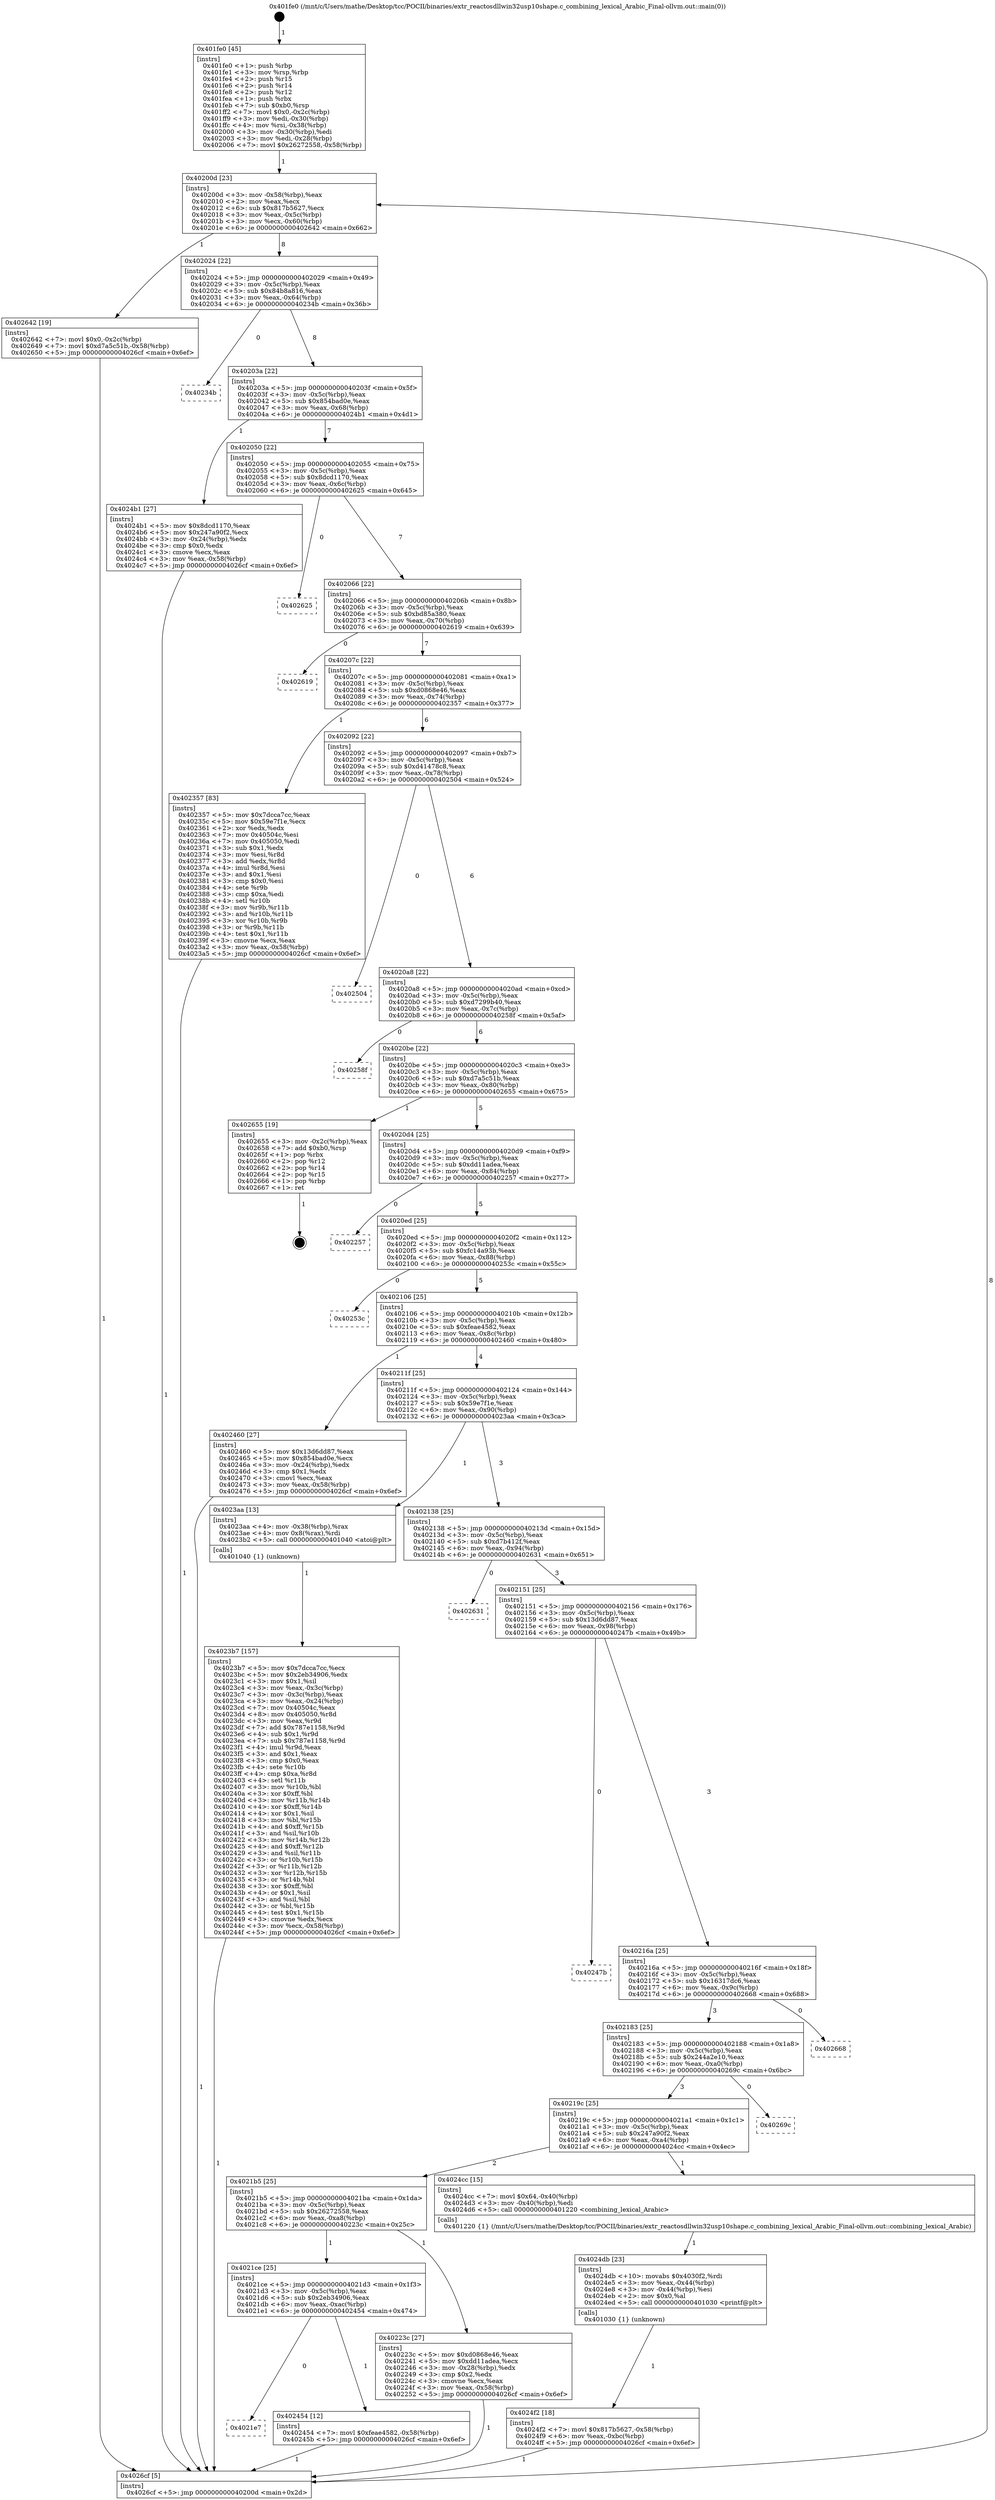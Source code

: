 digraph "0x401fe0" {
  label = "0x401fe0 (/mnt/c/Users/mathe/Desktop/tcc/POCII/binaries/extr_reactosdllwin32usp10shape.c_combining_lexical_Arabic_Final-ollvm.out::main(0))"
  labelloc = "t"
  node[shape=record]

  Entry [label="",width=0.3,height=0.3,shape=circle,fillcolor=black,style=filled]
  "0x40200d" [label="{
     0x40200d [23]\l
     | [instrs]\l
     &nbsp;&nbsp;0x40200d \<+3\>: mov -0x58(%rbp),%eax\l
     &nbsp;&nbsp;0x402010 \<+2\>: mov %eax,%ecx\l
     &nbsp;&nbsp;0x402012 \<+6\>: sub $0x817b5627,%ecx\l
     &nbsp;&nbsp;0x402018 \<+3\>: mov %eax,-0x5c(%rbp)\l
     &nbsp;&nbsp;0x40201b \<+3\>: mov %ecx,-0x60(%rbp)\l
     &nbsp;&nbsp;0x40201e \<+6\>: je 0000000000402642 \<main+0x662\>\l
  }"]
  "0x402642" [label="{
     0x402642 [19]\l
     | [instrs]\l
     &nbsp;&nbsp;0x402642 \<+7\>: movl $0x0,-0x2c(%rbp)\l
     &nbsp;&nbsp;0x402649 \<+7\>: movl $0xd7a5c51b,-0x58(%rbp)\l
     &nbsp;&nbsp;0x402650 \<+5\>: jmp 00000000004026cf \<main+0x6ef\>\l
  }"]
  "0x402024" [label="{
     0x402024 [22]\l
     | [instrs]\l
     &nbsp;&nbsp;0x402024 \<+5\>: jmp 0000000000402029 \<main+0x49\>\l
     &nbsp;&nbsp;0x402029 \<+3\>: mov -0x5c(%rbp),%eax\l
     &nbsp;&nbsp;0x40202c \<+5\>: sub $0x84b8a816,%eax\l
     &nbsp;&nbsp;0x402031 \<+3\>: mov %eax,-0x64(%rbp)\l
     &nbsp;&nbsp;0x402034 \<+6\>: je 000000000040234b \<main+0x36b\>\l
  }"]
  Exit [label="",width=0.3,height=0.3,shape=circle,fillcolor=black,style=filled,peripheries=2]
  "0x40234b" [label="{
     0x40234b\l
  }", style=dashed]
  "0x40203a" [label="{
     0x40203a [22]\l
     | [instrs]\l
     &nbsp;&nbsp;0x40203a \<+5\>: jmp 000000000040203f \<main+0x5f\>\l
     &nbsp;&nbsp;0x40203f \<+3\>: mov -0x5c(%rbp),%eax\l
     &nbsp;&nbsp;0x402042 \<+5\>: sub $0x854bad0e,%eax\l
     &nbsp;&nbsp;0x402047 \<+3\>: mov %eax,-0x68(%rbp)\l
     &nbsp;&nbsp;0x40204a \<+6\>: je 00000000004024b1 \<main+0x4d1\>\l
  }"]
  "0x4024f2" [label="{
     0x4024f2 [18]\l
     | [instrs]\l
     &nbsp;&nbsp;0x4024f2 \<+7\>: movl $0x817b5627,-0x58(%rbp)\l
     &nbsp;&nbsp;0x4024f9 \<+6\>: mov %eax,-0xbc(%rbp)\l
     &nbsp;&nbsp;0x4024ff \<+5\>: jmp 00000000004026cf \<main+0x6ef\>\l
  }"]
  "0x4024b1" [label="{
     0x4024b1 [27]\l
     | [instrs]\l
     &nbsp;&nbsp;0x4024b1 \<+5\>: mov $0x8dcd1170,%eax\l
     &nbsp;&nbsp;0x4024b6 \<+5\>: mov $0x247a90f2,%ecx\l
     &nbsp;&nbsp;0x4024bb \<+3\>: mov -0x24(%rbp),%edx\l
     &nbsp;&nbsp;0x4024be \<+3\>: cmp $0x0,%edx\l
     &nbsp;&nbsp;0x4024c1 \<+3\>: cmove %ecx,%eax\l
     &nbsp;&nbsp;0x4024c4 \<+3\>: mov %eax,-0x58(%rbp)\l
     &nbsp;&nbsp;0x4024c7 \<+5\>: jmp 00000000004026cf \<main+0x6ef\>\l
  }"]
  "0x402050" [label="{
     0x402050 [22]\l
     | [instrs]\l
     &nbsp;&nbsp;0x402050 \<+5\>: jmp 0000000000402055 \<main+0x75\>\l
     &nbsp;&nbsp;0x402055 \<+3\>: mov -0x5c(%rbp),%eax\l
     &nbsp;&nbsp;0x402058 \<+5\>: sub $0x8dcd1170,%eax\l
     &nbsp;&nbsp;0x40205d \<+3\>: mov %eax,-0x6c(%rbp)\l
     &nbsp;&nbsp;0x402060 \<+6\>: je 0000000000402625 \<main+0x645\>\l
  }"]
  "0x4024db" [label="{
     0x4024db [23]\l
     | [instrs]\l
     &nbsp;&nbsp;0x4024db \<+10\>: movabs $0x4030f2,%rdi\l
     &nbsp;&nbsp;0x4024e5 \<+3\>: mov %eax,-0x44(%rbp)\l
     &nbsp;&nbsp;0x4024e8 \<+3\>: mov -0x44(%rbp),%esi\l
     &nbsp;&nbsp;0x4024eb \<+2\>: mov $0x0,%al\l
     &nbsp;&nbsp;0x4024ed \<+5\>: call 0000000000401030 \<printf@plt\>\l
     | [calls]\l
     &nbsp;&nbsp;0x401030 \{1\} (unknown)\l
  }"]
  "0x402625" [label="{
     0x402625\l
  }", style=dashed]
  "0x402066" [label="{
     0x402066 [22]\l
     | [instrs]\l
     &nbsp;&nbsp;0x402066 \<+5\>: jmp 000000000040206b \<main+0x8b\>\l
     &nbsp;&nbsp;0x40206b \<+3\>: mov -0x5c(%rbp),%eax\l
     &nbsp;&nbsp;0x40206e \<+5\>: sub $0xbd85a380,%eax\l
     &nbsp;&nbsp;0x402073 \<+3\>: mov %eax,-0x70(%rbp)\l
     &nbsp;&nbsp;0x402076 \<+6\>: je 0000000000402619 \<main+0x639\>\l
  }"]
  "0x4021e7" [label="{
     0x4021e7\l
  }", style=dashed]
  "0x402619" [label="{
     0x402619\l
  }", style=dashed]
  "0x40207c" [label="{
     0x40207c [22]\l
     | [instrs]\l
     &nbsp;&nbsp;0x40207c \<+5\>: jmp 0000000000402081 \<main+0xa1\>\l
     &nbsp;&nbsp;0x402081 \<+3\>: mov -0x5c(%rbp),%eax\l
     &nbsp;&nbsp;0x402084 \<+5\>: sub $0xd0868e46,%eax\l
     &nbsp;&nbsp;0x402089 \<+3\>: mov %eax,-0x74(%rbp)\l
     &nbsp;&nbsp;0x40208c \<+6\>: je 0000000000402357 \<main+0x377\>\l
  }"]
  "0x402454" [label="{
     0x402454 [12]\l
     | [instrs]\l
     &nbsp;&nbsp;0x402454 \<+7\>: movl $0xfeae4582,-0x58(%rbp)\l
     &nbsp;&nbsp;0x40245b \<+5\>: jmp 00000000004026cf \<main+0x6ef\>\l
  }"]
  "0x402357" [label="{
     0x402357 [83]\l
     | [instrs]\l
     &nbsp;&nbsp;0x402357 \<+5\>: mov $0x7dcca7cc,%eax\l
     &nbsp;&nbsp;0x40235c \<+5\>: mov $0x59e7f1e,%ecx\l
     &nbsp;&nbsp;0x402361 \<+2\>: xor %edx,%edx\l
     &nbsp;&nbsp;0x402363 \<+7\>: mov 0x40504c,%esi\l
     &nbsp;&nbsp;0x40236a \<+7\>: mov 0x405050,%edi\l
     &nbsp;&nbsp;0x402371 \<+3\>: sub $0x1,%edx\l
     &nbsp;&nbsp;0x402374 \<+3\>: mov %esi,%r8d\l
     &nbsp;&nbsp;0x402377 \<+3\>: add %edx,%r8d\l
     &nbsp;&nbsp;0x40237a \<+4\>: imul %r8d,%esi\l
     &nbsp;&nbsp;0x40237e \<+3\>: and $0x1,%esi\l
     &nbsp;&nbsp;0x402381 \<+3\>: cmp $0x0,%esi\l
     &nbsp;&nbsp;0x402384 \<+4\>: sete %r9b\l
     &nbsp;&nbsp;0x402388 \<+3\>: cmp $0xa,%edi\l
     &nbsp;&nbsp;0x40238b \<+4\>: setl %r10b\l
     &nbsp;&nbsp;0x40238f \<+3\>: mov %r9b,%r11b\l
     &nbsp;&nbsp;0x402392 \<+3\>: and %r10b,%r11b\l
     &nbsp;&nbsp;0x402395 \<+3\>: xor %r10b,%r9b\l
     &nbsp;&nbsp;0x402398 \<+3\>: or %r9b,%r11b\l
     &nbsp;&nbsp;0x40239b \<+4\>: test $0x1,%r11b\l
     &nbsp;&nbsp;0x40239f \<+3\>: cmovne %ecx,%eax\l
     &nbsp;&nbsp;0x4023a2 \<+3\>: mov %eax,-0x58(%rbp)\l
     &nbsp;&nbsp;0x4023a5 \<+5\>: jmp 00000000004026cf \<main+0x6ef\>\l
  }"]
  "0x402092" [label="{
     0x402092 [22]\l
     | [instrs]\l
     &nbsp;&nbsp;0x402092 \<+5\>: jmp 0000000000402097 \<main+0xb7\>\l
     &nbsp;&nbsp;0x402097 \<+3\>: mov -0x5c(%rbp),%eax\l
     &nbsp;&nbsp;0x40209a \<+5\>: sub $0xd41478c8,%eax\l
     &nbsp;&nbsp;0x40209f \<+3\>: mov %eax,-0x78(%rbp)\l
     &nbsp;&nbsp;0x4020a2 \<+6\>: je 0000000000402504 \<main+0x524\>\l
  }"]
  "0x4023b7" [label="{
     0x4023b7 [157]\l
     | [instrs]\l
     &nbsp;&nbsp;0x4023b7 \<+5\>: mov $0x7dcca7cc,%ecx\l
     &nbsp;&nbsp;0x4023bc \<+5\>: mov $0x2eb34906,%edx\l
     &nbsp;&nbsp;0x4023c1 \<+3\>: mov $0x1,%sil\l
     &nbsp;&nbsp;0x4023c4 \<+3\>: mov %eax,-0x3c(%rbp)\l
     &nbsp;&nbsp;0x4023c7 \<+3\>: mov -0x3c(%rbp),%eax\l
     &nbsp;&nbsp;0x4023ca \<+3\>: mov %eax,-0x24(%rbp)\l
     &nbsp;&nbsp;0x4023cd \<+7\>: mov 0x40504c,%eax\l
     &nbsp;&nbsp;0x4023d4 \<+8\>: mov 0x405050,%r8d\l
     &nbsp;&nbsp;0x4023dc \<+3\>: mov %eax,%r9d\l
     &nbsp;&nbsp;0x4023df \<+7\>: add $0x787e1158,%r9d\l
     &nbsp;&nbsp;0x4023e6 \<+4\>: sub $0x1,%r9d\l
     &nbsp;&nbsp;0x4023ea \<+7\>: sub $0x787e1158,%r9d\l
     &nbsp;&nbsp;0x4023f1 \<+4\>: imul %r9d,%eax\l
     &nbsp;&nbsp;0x4023f5 \<+3\>: and $0x1,%eax\l
     &nbsp;&nbsp;0x4023f8 \<+3\>: cmp $0x0,%eax\l
     &nbsp;&nbsp;0x4023fb \<+4\>: sete %r10b\l
     &nbsp;&nbsp;0x4023ff \<+4\>: cmp $0xa,%r8d\l
     &nbsp;&nbsp;0x402403 \<+4\>: setl %r11b\l
     &nbsp;&nbsp;0x402407 \<+3\>: mov %r10b,%bl\l
     &nbsp;&nbsp;0x40240a \<+3\>: xor $0xff,%bl\l
     &nbsp;&nbsp;0x40240d \<+3\>: mov %r11b,%r14b\l
     &nbsp;&nbsp;0x402410 \<+4\>: xor $0xff,%r14b\l
     &nbsp;&nbsp;0x402414 \<+4\>: xor $0x1,%sil\l
     &nbsp;&nbsp;0x402418 \<+3\>: mov %bl,%r15b\l
     &nbsp;&nbsp;0x40241b \<+4\>: and $0xff,%r15b\l
     &nbsp;&nbsp;0x40241f \<+3\>: and %sil,%r10b\l
     &nbsp;&nbsp;0x402422 \<+3\>: mov %r14b,%r12b\l
     &nbsp;&nbsp;0x402425 \<+4\>: and $0xff,%r12b\l
     &nbsp;&nbsp;0x402429 \<+3\>: and %sil,%r11b\l
     &nbsp;&nbsp;0x40242c \<+3\>: or %r10b,%r15b\l
     &nbsp;&nbsp;0x40242f \<+3\>: or %r11b,%r12b\l
     &nbsp;&nbsp;0x402432 \<+3\>: xor %r12b,%r15b\l
     &nbsp;&nbsp;0x402435 \<+3\>: or %r14b,%bl\l
     &nbsp;&nbsp;0x402438 \<+3\>: xor $0xff,%bl\l
     &nbsp;&nbsp;0x40243b \<+4\>: or $0x1,%sil\l
     &nbsp;&nbsp;0x40243f \<+3\>: and %sil,%bl\l
     &nbsp;&nbsp;0x402442 \<+3\>: or %bl,%r15b\l
     &nbsp;&nbsp;0x402445 \<+4\>: test $0x1,%r15b\l
     &nbsp;&nbsp;0x402449 \<+3\>: cmovne %edx,%ecx\l
     &nbsp;&nbsp;0x40244c \<+3\>: mov %ecx,-0x58(%rbp)\l
     &nbsp;&nbsp;0x40244f \<+5\>: jmp 00000000004026cf \<main+0x6ef\>\l
  }"]
  "0x402504" [label="{
     0x402504\l
  }", style=dashed]
  "0x4020a8" [label="{
     0x4020a8 [22]\l
     | [instrs]\l
     &nbsp;&nbsp;0x4020a8 \<+5\>: jmp 00000000004020ad \<main+0xcd\>\l
     &nbsp;&nbsp;0x4020ad \<+3\>: mov -0x5c(%rbp),%eax\l
     &nbsp;&nbsp;0x4020b0 \<+5\>: sub $0xd7299b40,%eax\l
     &nbsp;&nbsp;0x4020b5 \<+3\>: mov %eax,-0x7c(%rbp)\l
     &nbsp;&nbsp;0x4020b8 \<+6\>: je 000000000040258f \<main+0x5af\>\l
  }"]
  "0x401fe0" [label="{
     0x401fe0 [45]\l
     | [instrs]\l
     &nbsp;&nbsp;0x401fe0 \<+1\>: push %rbp\l
     &nbsp;&nbsp;0x401fe1 \<+3\>: mov %rsp,%rbp\l
     &nbsp;&nbsp;0x401fe4 \<+2\>: push %r15\l
     &nbsp;&nbsp;0x401fe6 \<+2\>: push %r14\l
     &nbsp;&nbsp;0x401fe8 \<+2\>: push %r12\l
     &nbsp;&nbsp;0x401fea \<+1\>: push %rbx\l
     &nbsp;&nbsp;0x401feb \<+7\>: sub $0xb0,%rsp\l
     &nbsp;&nbsp;0x401ff2 \<+7\>: movl $0x0,-0x2c(%rbp)\l
     &nbsp;&nbsp;0x401ff9 \<+3\>: mov %edi,-0x30(%rbp)\l
     &nbsp;&nbsp;0x401ffc \<+4\>: mov %rsi,-0x38(%rbp)\l
     &nbsp;&nbsp;0x402000 \<+3\>: mov -0x30(%rbp),%edi\l
     &nbsp;&nbsp;0x402003 \<+3\>: mov %edi,-0x28(%rbp)\l
     &nbsp;&nbsp;0x402006 \<+7\>: movl $0x26272558,-0x58(%rbp)\l
  }"]
  "0x40258f" [label="{
     0x40258f\l
  }", style=dashed]
  "0x4020be" [label="{
     0x4020be [22]\l
     | [instrs]\l
     &nbsp;&nbsp;0x4020be \<+5\>: jmp 00000000004020c3 \<main+0xe3\>\l
     &nbsp;&nbsp;0x4020c3 \<+3\>: mov -0x5c(%rbp),%eax\l
     &nbsp;&nbsp;0x4020c6 \<+5\>: sub $0xd7a5c51b,%eax\l
     &nbsp;&nbsp;0x4020cb \<+3\>: mov %eax,-0x80(%rbp)\l
     &nbsp;&nbsp;0x4020ce \<+6\>: je 0000000000402655 \<main+0x675\>\l
  }"]
  "0x4026cf" [label="{
     0x4026cf [5]\l
     | [instrs]\l
     &nbsp;&nbsp;0x4026cf \<+5\>: jmp 000000000040200d \<main+0x2d\>\l
  }"]
  "0x402655" [label="{
     0x402655 [19]\l
     | [instrs]\l
     &nbsp;&nbsp;0x402655 \<+3\>: mov -0x2c(%rbp),%eax\l
     &nbsp;&nbsp;0x402658 \<+7\>: add $0xb0,%rsp\l
     &nbsp;&nbsp;0x40265f \<+1\>: pop %rbx\l
     &nbsp;&nbsp;0x402660 \<+2\>: pop %r12\l
     &nbsp;&nbsp;0x402662 \<+2\>: pop %r14\l
     &nbsp;&nbsp;0x402664 \<+2\>: pop %r15\l
     &nbsp;&nbsp;0x402666 \<+1\>: pop %rbp\l
     &nbsp;&nbsp;0x402667 \<+1\>: ret\l
  }"]
  "0x4020d4" [label="{
     0x4020d4 [25]\l
     | [instrs]\l
     &nbsp;&nbsp;0x4020d4 \<+5\>: jmp 00000000004020d9 \<main+0xf9\>\l
     &nbsp;&nbsp;0x4020d9 \<+3\>: mov -0x5c(%rbp),%eax\l
     &nbsp;&nbsp;0x4020dc \<+5\>: sub $0xdd11adea,%eax\l
     &nbsp;&nbsp;0x4020e1 \<+6\>: mov %eax,-0x84(%rbp)\l
     &nbsp;&nbsp;0x4020e7 \<+6\>: je 0000000000402257 \<main+0x277\>\l
  }"]
  "0x4021ce" [label="{
     0x4021ce [25]\l
     | [instrs]\l
     &nbsp;&nbsp;0x4021ce \<+5\>: jmp 00000000004021d3 \<main+0x1f3\>\l
     &nbsp;&nbsp;0x4021d3 \<+3\>: mov -0x5c(%rbp),%eax\l
     &nbsp;&nbsp;0x4021d6 \<+5\>: sub $0x2eb34906,%eax\l
     &nbsp;&nbsp;0x4021db \<+6\>: mov %eax,-0xac(%rbp)\l
     &nbsp;&nbsp;0x4021e1 \<+6\>: je 0000000000402454 \<main+0x474\>\l
  }"]
  "0x402257" [label="{
     0x402257\l
  }", style=dashed]
  "0x4020ed" [label="{
     0x4020ed [25]\l
     | [instrs]\l
     &nbsp;&nbsp;0x4020ed \<+5\>: jmp 00000000004020f2 \<main+0x112\>\l
     &nbsp;&nbsp;0x4020f2 \<+3\>: mov -0x5c(%rbp),%eax\l
     &nbsp;&nbsp;0x4020f5 \<+5\>: sub $0xfc14a93b,%eax\l
     &nbsp;&nbsp;0x4020fa \<+6\>: mov %eax,-0x88(%rbp)\l
     &nbsp;&nbsp;0x402100 \<+6\>: je 000000000040253c \<main+0x55c\>\l
  }"]
  "0x40223c" [label="{
     0x40223c [27]\l
     | [instrs]\l
     &nbsp;&nbsp;0x40223c \<+5\>: mov $0xd0868e46,%eax\l
     &nbsp;&nbsp;0x402241 \<+5\>: mov $0xdd11adea,%ecx\l
     &nbsp;&nbsp;0x402246 \<+3\>: mov -0x28(%rbp),%edx\l
     &nbsp;&nbsp;0x402249 \<+3\>: cmp $0x2,%edx\l
     &nbsp;&nbsp;0x40224c \<+3\>: cmovne %ecx,%eax\l
     &nbsp;&nbsp;0x40224f \<+3\>: mov %eax,-0x58(%rbp)\l
     &nbsp;&nbsp;0x402252 \<+5\>: jmp 00000000004026cf \<main+0x6ef\>\l
  }"]
  "0x40253c" [label="{
     0x40253c\l
  }", style=dashed]
  "0x402106" [label="{
     0x402106 [25]\l
     | [instrs]\l
     &nbsp;&nbsp;0x402106 \<+5\>: jmp 000000000040210b \<main+0x12b\>\l
     &nbsp;&nbsp;0x40210b \<+3\>: mov -0x5c(%rbp),%eax\l
     &nbsp;&nbsp;0x40210e \<+5\>: sub $0xfeae4582,%eax\l
     &nbsp;&nbsp;0x402113 \<+6\>: mov %eax,-0x8c(%rbp)\l
     &nbsp;&nbsp;0x402119 \<+6\>: je 0000000000402460 \<main+0x480\>\l
  }"]
  "0x4021b5" [label="{
     0x4021b5 [25]\l
     | [instrs]\l
     &nbsp;&nbsp;0x4021b5 \<+5\>: jmp 00000000004021ba \<main+0x1da\>\l
     &nbsp;&nbsp;0x4021ba \<+3\>: mov -0x5c(%rbp),%eax\l
     &nbsp;&nbsp;0x4021bd \<+5\>: sub $0x26272558,%eax\l
     &nbsp;&nbsp;0x4021c2 \<+6\>: mov %eax,-0xa8(%rbp)\l
     &nbsp;&nbsp;0x4021c8 \<+6\>: je 000000000040223c \<main+0x25c\>\l
  }"]
  "0x402460" [label="{
     0x402460 [27]\l
     | [instrs]\l
     &nbsp;&nbsp;0x402460 \<+5\>: mov $0x13d6dd87,%eax\l
     &nbsp;&nbsp;0x402465 \<+5\>: mov $0x854bad0e,%ecx\l
     &nbsp;&nbsp;0x40246a \<+3\>: mov -0x24(%rbp),%edx\l
     &nbsp;&nbsp;0x40246d \<+3\>: cmp $0x1,%edx\l
     &nbsp;&nbsp;0x402470 \<+3\>: cmovl %ecx,%eax\l
     &nbsp;&nbsp;0x402473 \<+3\>: mov %eax,-0x58(%rbp)\l
     &nbsp;&nbsp;0x402476 \<+5\>: jmp 00000000004026cf \<main+0x6ef\>\l
  }"]
  "0x40211f" [label="{
     0x40211f [25]\l
     | [instrs]\l
     &nbsp;&nbsp;0x40211f \<+5\>: jmp 0000000000402124 \<main+0x144\>\l
     &nbsp;&nbsp;0x402124 \<+3\>: mov -0x5c(%rbp),%eax\l
     &nbsp;&nbsp;0x402127 \<+5\>: sub $0x59e7f1e,%eax\l
     &nbsp;&nbsp;0x40212c \<+6\>: mov %eax,-0x90(%rbp)\l
     &nbsp;&nbsp;0x402132 \<+6\>: je 00000000004023aa \<main+0x3ca\>\l
  }"]
  "0x4024cc" [label="{
     0x4024cc [15]\l
     | [instrs]\l
     &nbsp;&nbsp;0x4024cc \<+7\>: movl $0x64,-0x40(%rbp)\l
     &nbsp;&nbsp;0x4024d3 \<+3\>: mov -0x40(%rbp),%edi\l
     &nbsp;&nbsp;0x4024d6 \<+5\>: call 0000000000401220 \<combining_lexical_Arabic\>\l
     | [calls]\l
     &nbsp;&nbsp;0x401220 \{1\} (/mnt/c/Users/mathe/Desktop/tcc/POCII/binaries/extr_reactosdllwin32usp10shape.c_combining_lexical_Arabic_Final-ollvm.out::combining_lexical_Arabic)\l
  }"]
  "0x4023aa" [label="{
     0x4023aa [13]\l
     | [instrs]\l
     &nbsp;&nbsp;0x4023aa \<+4\>: mov -0x38(%rbp),%rax\l
     &nbsp;&nbsp;0x4023ae \<+4\>: mov 0x8(%rax),%rdi\l
     &nbsp;&nbsp;0x4023b2 \<+5\>: call 0000000000401040 \<atoi@plt\>\l
     | [calls]\l
     &nbsp;&nbsp;0x401040 \{1\} (unknown)\l
  }"]
  "0x402138" [label="{
     0x402138 [25]\l
     | [instrs]\l
     &nbsp;&nbsp;0x402138 \<+5\>: jmp 000000000040213d \<main+0x15d\>\l
     &nbsp;&nbsp;0x40213d \<+3\>: mov -0x5c(%rbp),%eax\l
     &nbsp;&nbsp;0x402140 \<+5\>: sub $0xd7b412f,%eax\l
     &nbsp;&nbsp;0x402145 \<+6\>: mov %eax,-0x94(%rbp)\l
     &nbsp;&nbsp;0x40214b \<+6\>: je 0000000000402631 \<main+0x651\>\l
  }"]
  "0x40219c" [label="{
     0x40219c [25]\l
     | [instrs]\l
     &nbsp;&nbsp;0x40219c \<+5\>: jmp 00000000004021a1 \<main+0x1c1\>\l
     &nbsp;&nbsp;0x4021a1 \<+3\>: mov -0x5c(%rbp),%eax\l
     &nbsp;&nbsp;0x4021a4 \<+5\>: sub $0x247a90f2,%eax\l
     &nbsp;&nbsp;0x4021a9 \<+6\>: mov %eax,-0xa4(%rbp)\l
     &nbsp;&nbsp;0x4021af \<+6\>: je 00000000004024cc \<main+0x4ec\>\l
  }"]
  "0x402631" [label="{
     0x402631\l
  }", style=dashed]
  "0x402151" [label="{
     0x402151 [25]\l
     | [instrs]\l
     &nbsp;&nbsp;0x402151 \<+5\>: jmp 0000000000402156 \<main+0x176\>\l
     &nbsp;&nbsp;0x402156 \<+3\>: mov -0x5c(%rbp),%eax\l
     &nbsp;&nbsp;0x402159 \<+5\>: sub $0x13d6dd87,%eax\l
     &nbsp;&nbsp;0x40215e \<+6\>: mov %eax,-0x98(%rbp)\l
     &nbsp;&nbsp;0x402164 \<+6\>: je 000000000040247b \<main+0x49b\>\l
  }"]
  "0x40269c" [label="{
     0x40269c\l
  }", style=dashed]
  "0x40247b" [label="{
     0x40247b\l
  }", style=dashed]
  "0x40216a" [label="{
     0x40216a [25]\l
     | [instrs]\l
     &nbsp;&nbsp;0x40216a \<+5\>: jmp 000000000040216f \<main+0x18f\>\l
     &nbsp;&nbsp;0x40216f \<+3\>: mov -0x5c(%rbp),%eax\l
     &nbsp;&nbsp;0x402172 \<+5\>: sub $0x16317dc6,%eax\l
     &nbsp;&nbsp;0x402177 \<+6\>: mov %eax,-0x9c(%rbp)\l
     &nbsp;&nbsp;0x40217d \<+6\>: je 0000000000402668 \<main+0x688\>\l
  }"]
  "0x402183" [label="{
     0x402183 [25]\l
     | [instrs]\l
     &nbsp;&nbsp;0x402183 \<+5\>: jmp 0000000000402188 \<main+0x1a8\>\l
     &nbsp;&nbsp;0x402188 \<+3\>: mov -0x5c(%rbp),%eax\l
     &nbsp;&nbsp;0x40218b \<+5\>: sub $0x244a2e10,%eax\l
     &nbsp;&nbsp;0x402190 \<+6\>: mov %eax,-0xa0(%rbp)\l
     &nbsp;&nbsp;0x402196 \<+6\>: je 000000000040269c \<main+0x6bc\>\l
  }"]
  "0x402668" [label="{
     0x402668\l
  }", style=dashed]
  Entry -> "0x401fe0" [label=" 1"]
  "0x40200d" -> "0x402642" [label=" 1"]
  "0x40200d" -> "0x402024" [label=" 8"]
  "0x402655" -> Exit [label=" 1"]
  "0x402024" -> "0x40234b" [label=" 0"]
  "0x402024" -> "0x40203a" [label=" 8"]
  "0x402642" -> "0x4026cf" [label=" 1"]
  "0x40203a" -> "0x4024b1" [label=" 1"]
  "0x40203a" -> "0x402050" [label=" 7"]
  "0x4024f2" -> "0x4026cf" [label=" 1"]
  "0x402050" -> "0x402625" [label=" 0"]
  "0x402050" -> "0x402066" [label=" 7"]
  "0x4024db" -> "0x4024f2" [label=" 1"]
  "0x402066" -> "0x402619" [label=" 0"]
  "0x402066" -> "0x40207c" [label=" 7"]
  "0x4024cc" -> "0x4024db" [label=" 1"]
  "0x40207c" -> "0x402357" [label=" 1"]
  "0x40207c" -> "0x402092" [label=" 6"]
  "0x4024b1" -> "0x4026cf" [label=" 1"]
  "0x402092" -> "0x402504" [label=" 0"]
  "0x402092" -> "0x4020a8" [label=" 6"]
  "0x402454" -> "0x4026cf" [label=" 1"]
  "0x4020a8" -> "0x40258f" [label=" 0"]
  "0x4020a8" -> "0x4020be" [label=" 6"]
  "0x4021ce" -> "0x4021e7" [label=" 0"]
  "0x4020be" -> "0x402655" [label=" 1"]
  "0x4020be" -> "0x4020d4" [label=" 5"]
  "0x4021ce" -> "0x402454" [label=" 1"]
  "0x4020d4" -> "0x402257" [label=" 0"]
  "0x4020d4" -> "0x4020ed" [label=" 5"]
  "0x402460" -> "0x4026cf" [label=" 1"]
  "0x4020ed" -> "0x40253c" [label=" 0"]
  "0x4020ed" -> "0x402106" [label=" 5"]
  "0x4023b7" -> "0x4026cf" [label=" 1"]
  "0x402106" -> "0x402460" [label=" 1"]
  "0x402106" -> "0x40211f" [label=" 4"]
  "0x402357" -> "0x4026cf" [label=" 1"]
  "0x40211f" -> "0x4023aa" [label=" 1"]
  "0x40211f" -> "0x402138" [label=" 3"]
  "0x4026cf" -> "0x40200d" [label=" 8"]
  "0x402138" -> "0x402631" [label=" 0"]
  "0x402138" -> "0x402151" [label=" 3"]
  "0x40223c" -> "0x4026cf" [label=" 1"]
  "0x402151" -> "0x40247b" [label=" 0"]
  "0x402151" -> "0x40216a" [label=" 3"]
  "0x4021b5" -> "0x4021ce" [label=" 1"]
  "0x40216a" -> "0x402668" [label=" 0"]
  "0x40216a" -> "0x402183" [label=" 3"]
  "0x4021b5" -> "0x40223c" [label=" 1"]
  "0x402183" -> "0x40269c" [label=" 0"]
  "0x402183" -> "0x40219c" [label=" 3"]
  "0x401fe0" -> "0x40200d" [label=" 1"]
  "0x40219c" -> "0x4024cc" [label=" 1"]
  "0x40219c" -> "0x4021b5" [label=" 2"]
  "0x4023aa" -> "0x4023b7" [label=" 1"]
}
